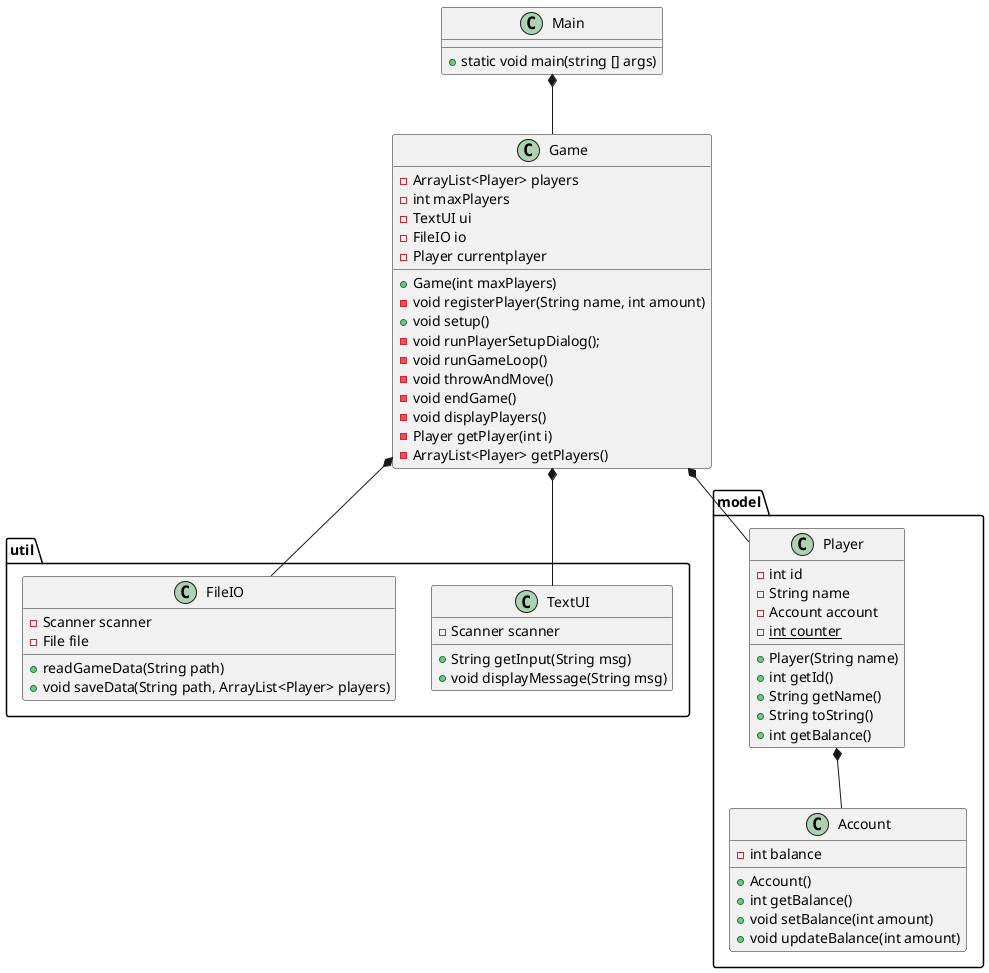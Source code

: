 @startuml
'https://plantuml.com/class-diagram

class Main
class Game

package "util"{
class TextUI
class FileIO
}
package "model"{
class Player
class Account
}
Main *-- Game
Game *-- TextUI
Game *-- FileIO
Game *-- Player
Player *-- Account

Main : + static void main(string [] args)

Player : -int id
Player  : -String name
Player  : -Account account
Player  : -{static} int counter
Player  : +Player(String name)
Player  : +int getId()
Player  : +String getName()
Player  : +String toString()
Player  : +int getBalance()

Account : - int balance
Account : + Account()
Account : + int getBalance()
Account : + void setBalance(int amount)
Account : + void updateBalance(int amount)

Game : - ArrayList<Player> players
Game : - int maxPlayers
Game : - TextUI ui
Game : - FileIO io
Game : - Player currentplayer
Game : + Game(int maxPlayers)
Game : - void registerPlayer(String name, int amount)
Game : + void setup()
Game : - void runPlayerSetupDialog();
Game : - void runGameLoop()
Game : - void throwAndMove()
Game : - void endGame()
Game : - void displayPlayers()
Game : - Player getPlayer(int i)
Game : - ArrayList<Player> getPlayers()

TextUI : + String getInput(String msg)
TextUI : - Scanner scanner
TextUI : + void displayMessage(String msg)

FileIO : - Scanner scanner
FileIO : - File file
FileIO : + readGameData(String path)
FileIO : + void saveData(String path, ArrayList<Player> players)

@enduml
